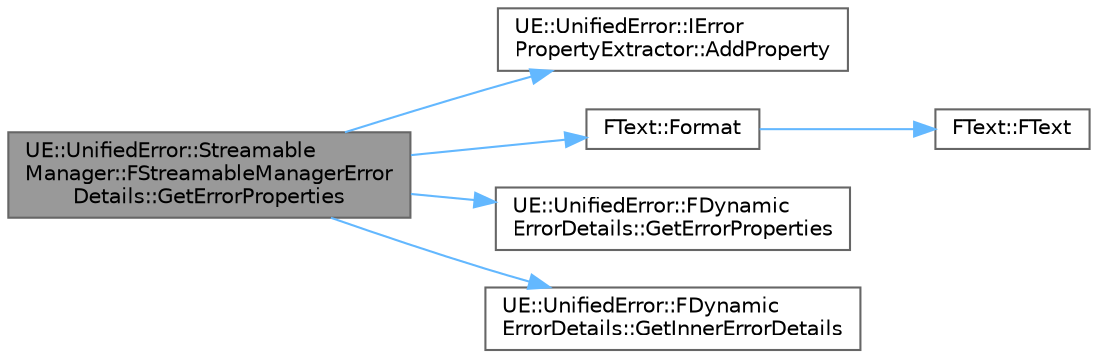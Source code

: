 digraph "UE::UnifiedError::StreamableManager::FStreamableManagerErrorDetails::GetErrorProperties"
{
 // INTERACTIVE_SVG=YES
 // LATEX_PDF_SIZE
  bgcolor="transparent";
  edge [fontname=Helvetica,fontsize=10,labelfontname=Helvetica,labelfontsize=10];
  node [fontname=Helvetica,fontsize=10,shape=box,height=0.2,width=0.4];
  rankdir="LR";
  Node1 [id="Node000001",label="UE::UnifiedError::Streamable\lManager::FStreamableManagerError\lDetails::GetErrorProperties",height=0.2,width=0.4,color="gray40", fillcolor="grey60", style="filled", fontcolor="black",tooltip="GetErrorProperties; by default pass through to the InnerErrorDetails."];
  Node1 -> Node2 [id="edge1_Node000001_Node000002",color="steelblue1",style="solid",tooltip=" "];
  Node2 [id="Node000002",label="UE::UnifiedError::IError\lPropertyExtractor::AddProperty",height=0.2,width=0.4,color="grey40", fillcolor="white", style="filled",URL="$d4/d30/classUE_1_1UnifiedError_1_1IErrorPropertyExtractor.html#a30fa44928d862fe55b22acc222954b80",tooltip=" "];
  Node1 -> Node3 [id="edge2_Node000001_Node000003",color="steelblue1",style="solid",tooltip=" "];
  Node3 [id="Node000003",label="FText::Format",height=0.2,width=0.4,color="grey40", fillcolor="white", style="filled",URL="$d0/dcb/classFText.html#a2e34f477b25799b29ea7ae5709259ae1",tooltip="Format the given map of key->value pairs as named arguments within the given format pattern."];
  Node3 -> Node4 [id="edge3_Node000003_Node000004",color="steelblue1",style="solid",tooltip=" "];
  Node4 [id="Node000004",label="FText::FText",height=0.2,width=0.4,color="grey40", fillcolor="white", style="filled",URL="$d0/dcb/classFText.html#aed2543585ee29658b23f660d8108334c",tooltip=" "];
  Node1 -> Node5 [id="edge4_Node000001_Node000005",color="steelblue1",style="solid",tooltip=" "];
  Node5 [id="Node000005",label="UE::UnifiedError::FDynamic\lErrorDetails::GetErrorProperties",height=0.2,width=0.4,color="grey40", fillcolor="white", style="filled",URL="$df/d70/classUE_1_1UnifiedError_1_1FDynamicErrorDetails.html#ab15773360d25dbdf0b0d459915b64d45",tooltip="GetErrorProperties; by default pass through to the InnerErrorDetails."];
  Node1 -> Node6 [id="edge5_Node000001_Node000006",color="steelblue1",style="solid",tooltip=" "];
  Node6 [id="Node000006",label="UE::UnifiedError::FDynamic\lErrorDetails::GetInnerErrorDetails",height=0.2,width=0.4,color="grey40", fillcolor="white", style="filled",URL="$df/d70/classUE_1_1UnifiedError_1_1FDynamicErrorDetails.html#a7d334327abfa79b13977c6818aaa45d0",tooltip="GetInnerErrorDetails; Exposes inner error details to FError, if this ErrorDetails allows inner detail..."];
}
